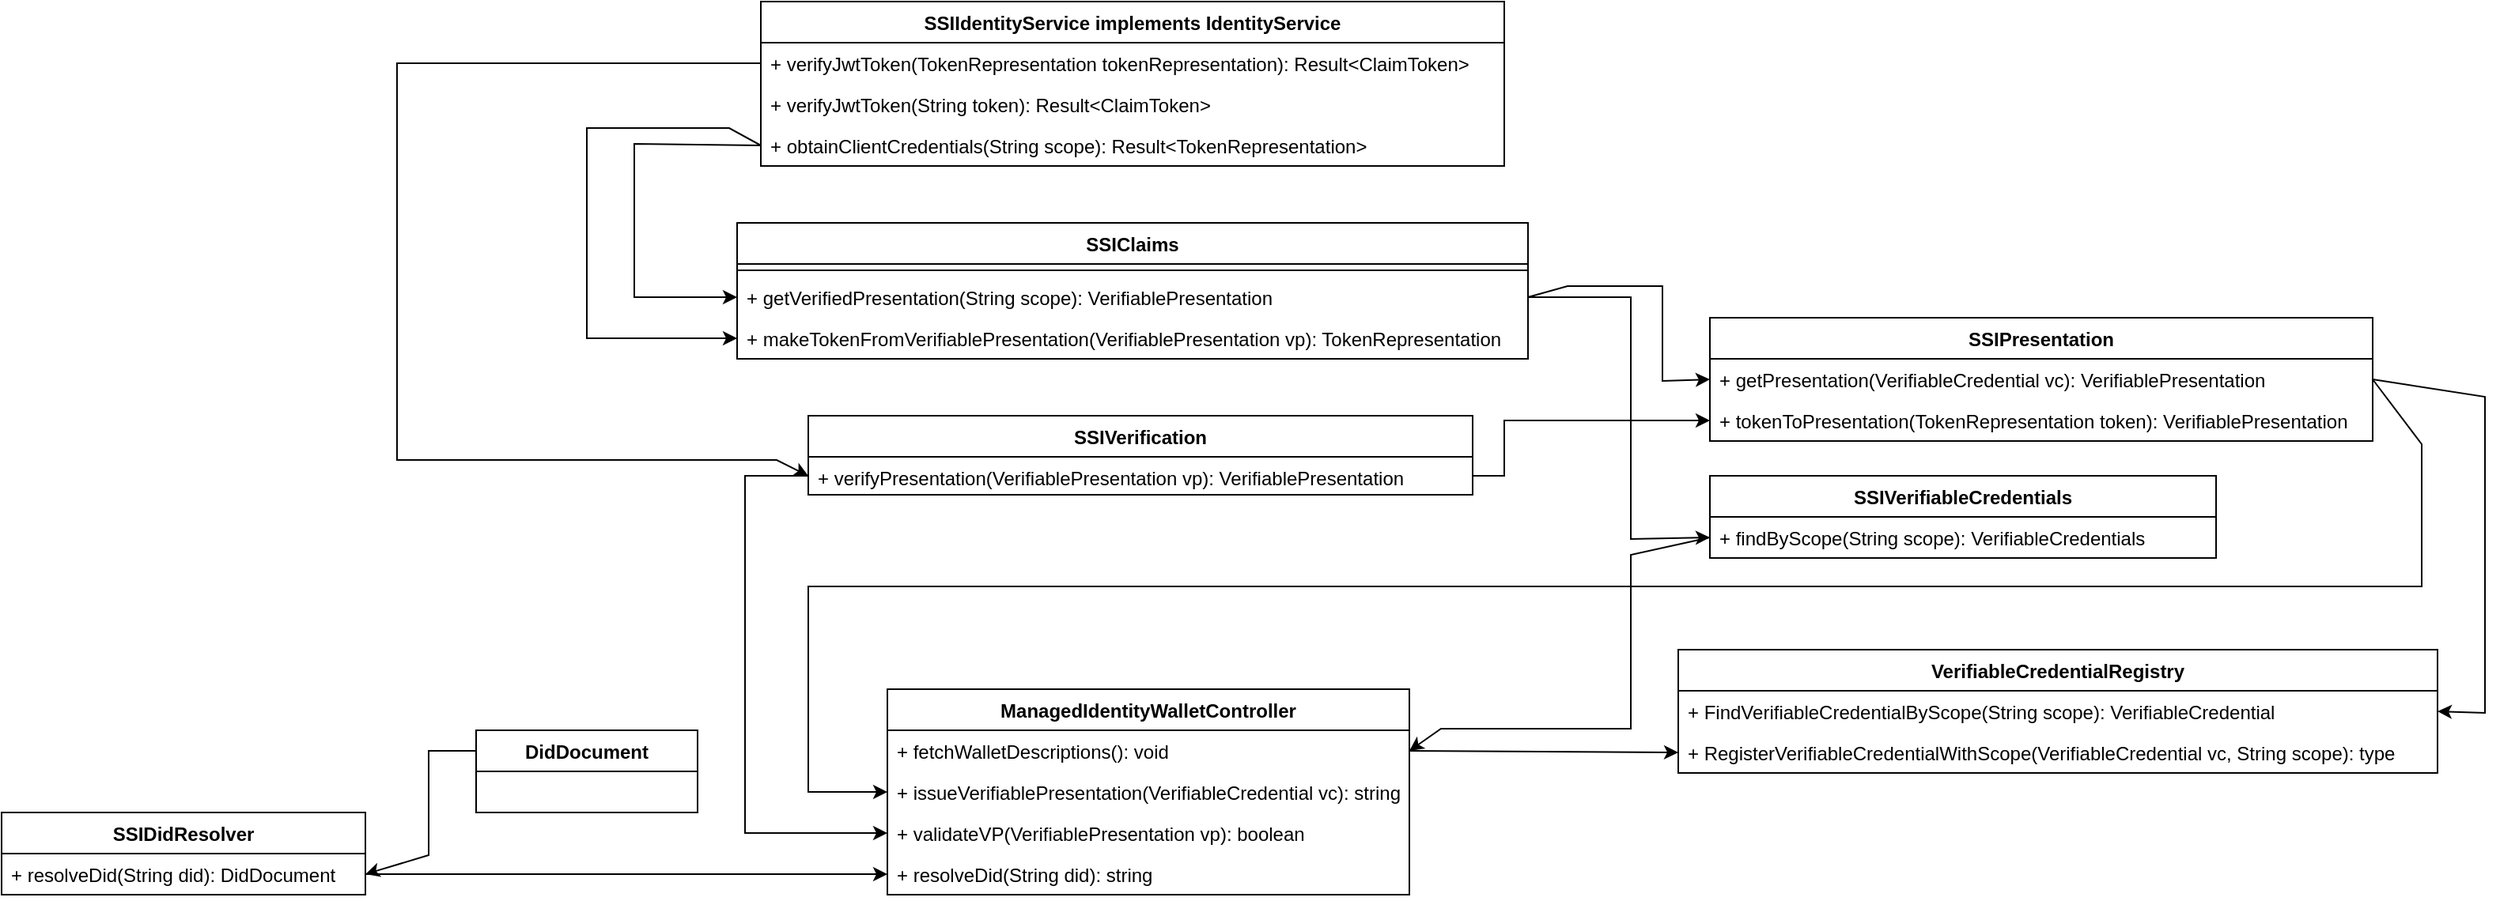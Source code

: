 <mxfile version="20.0.4" type="device"><diagram id="cY0l4qFCInL5Wr7yMhDO" name="Page-1"><mxGraphModel dx="2062" dy="1122" grid="1" gridSize="10" guides="1" tooltips="1" connect="1" arrows="1" fold="1" page="1" pageScale="1" pageWidth="827" pageHeight="1169" math="0" shadow="0"><root><mxCell id="0"/><mxCell id="1" parent="0"/><mxCell id="R4j7TFwCLN9ARN8fdt7h-1" value="SSIClaims" style="swimlane;fontStyle=1;align=center;verticalAlign=top;childLayout=stackLayout;horizontal=1;startSize=26;horizontalStack=0;resizeParent=1;resizeParentMax=0;resizeLast=0;collapsible=1;marginBottom=0;" parent="1" vertex="1"><mxGeometry x="915" y="160" width="500" height="86" as="geometry"/></mxCell><mxCell id="R4j7TFwCLN9ARN8fdt7h-3" value="" style="line;strokeWidth=1;fillColor=none;align=left;verticalAlign=middle;spacingTop=-1;spacingLeft=3;spacingRight=3;rotatable=0;labelPosition=right;points=[];portConstraint=eastwest;" parent="R4j7TFwCLN9ARN8fdt7h-1" vertex="1"><mxGeometry y="26" width="500" height="8" as="geometry"/></mxCell><mxCell id="R4j7TFwCLN9ARN8fdt7h-4" value="+ getVerifiedPresentation(String scope): VerifiablePresentation&#10;" style="text;strokeColor=none;fillColor=none;align=left;verticalAlign=top;spacingLeft=4;spacingRight=4;overflow=hidden;rotatable=0;points=[[0,0.5],[1,0.5]];portConstraint=eastwest;" parent="R4j7TFwCLN9ARN8fdt7h-1" vertex="1"><mxGeometry y="34" width="500" height="26" as="geometry"/></mxCell><mxCell id="R4j7TFwCLN9ARN8fdt7h-5" value="+ makeTokenFromVerifiablePresentation(VerifiablePresentation vp): TokenRepresentation" style="text;strokeColor=none;fillColor=none;align=left;verticalAlign=top;spacingLeft=4;spacingRight=4;overflow=hidden;rotatable=0;points=[[0,0.5],[1,0.5]];portConstraint=eastwest;" parent="R4j7TFwCLN9ARN8fdt7h-1" vertex="1"><mxGeometry y="60" width="500" height="26" as="geometry"/></mxCell><mxCell id="R4j7TFwCLN9ARN8fdt7h-6" value="SSIIdentityService implements IdentityService" style="swimlane;fontStyle=1;childLayout=stackLayout;horizontal=1;startSize=26;fillColor=none;horizontalStack=0;resizeParent=1;resizeParentMax=0;resizeLast=0;collapsible=1;marginBottom=0;" parent="1" vertex="1"><mxGeometry x="930" y="20" width="470" height="104" as="geometry"/></mxCell><mxCell id="R4j7TFwCLN9ARN8fdt7h-8" value="+ verifyJwtToken(TokenRepresentation tokenRepresentation): Result&lt;ClaimToken&gt;" style="text;strokeColor=none;fillColor=none;align=left;verticalAlign=top;spacingLeft=4;spacingRight=4;overflow=hidden;rotatable=0;points=[[0,0.5],[1,0.5]];portConstraint=eastwest;" parent="R4j7TFwCLN9ARN8fdt7h-6" vertex="1"><mxGeometry y="26" width="470" height="26" as="geometry"/></mxCell><mxCell id="R4j7TFwCLN9ARN8fdt7h-9" value="+ verifyJwtToken(String token): Result&lt;ClaimToken&gt;" style="text;strokeColor=none;fillColor=none;align=left;verticalAlign=top;spacingLeft=4;spacingRight=4;overflow=hidden;rotatable=0;points=[[0,0.5],[1,0.5]];portConstraint=eastwest;" parent="R4j7TFwCLN9ARN8fdt7h-6" vertex="1"><mxGeometry y="52" width="470" height="26" as="geometry"/></mxCell><mxCell id="R4j7TFwCLN9ARN8fdt7h-7" value="+ obtainClientCredentials(String scope): Result&lt;TokenRepresentation&gt;" style="text;strokeColor=none;fillColor=none;align=left;verticalAlign=top;spacingLeft=4;spacingRight=4;overflow=hidden;rotatable=0;points=[[0,0.5],[1,0.5]];portConstraint=eastwest;" parent="R4j7TFwCLN9ARN8fdt7h-6" vertex="1"><mxGeometry y="78" width="470" height="26" as="geometry"/></mxCell><mxCell id="R4j7TFwCLN9ARN8fdt7h-10" value="SSIDidResolver" style="swimlane;fontStyle=1;childLayout=stackLayout;horizontal=1;startSize=26;fillColor=none;horizontalStack=0;resizeParent=1;resizeParentMax=0;resizeLast=0;collapsible=1;marginBottom=0;" parent="1" vertex="1"><mxGeometry x="450" y="533" width="230" height="52" as="geometry"/></mxCell><mxCell id="R4j7TFwCLN9ARN8fdt7h-11" value="+ resolveDid(String did): DidDocument" style="text;strokeColor=none;fillColor=none;align=left;verticalAlign=top;spacingLeft=4;spacingRight=4;overflow=hidden;rotatable=0;points=[[0,0.5],[1,0.5]];portConstraint=eastwest;" parent="R4j7TFwCLN9ARN8fdt7h-10" vertex="1"><mxGeometry y="26" width="230" height="26" as="geometry"/></mxCell><mxCell id="R4j7TFwCLN9ARN8fdt7h-14" value="DidDocument" style="swimlane;fontStyle=1;childLayout=stackLayout;horizontal=1;startSize=26;fillColor=none;horizontalStack=0;resizeParent=1;resizeParentMax=0;resizeLast=0;collapsible=1;marginBottom=0;" parent="1" vertex="1"><mxGeometry x="750" y="481" width="140" height="52" as="geometry"/></mxCell><mxCell id="R4j7TFwCLN9ARN8fdt7h-18" value="SSIVerification" style="swimlane;fontStyle=1;childLayout=stackLayout;horizontal=1;startSize=26;fillColor=none;horizontalStack=0;resizeParent=1;resizeParentMax=0;resizeLast=0;collapsible=1;marginBottom=0;" parent="1" vertex="1"><mxGeometry x="960" y="282" width="420" height="50" as="geometry"/></mxCell><mxCell id="R4j7TFwCLN9ARN8fdt7h-19" value="+ verifyPresentation(VerifiablePresentation vp): VerifiablePresentation" style="text;strokeColor=none;fillColor=none;align=left;verticalAlign=top;spacingLeft=4;spacingRight=4;overflow=hidden;rotatable=0;points=[[0,0.5],[1,0.5]];portConstraint=eastwest;" parent="R4j7TFwCLN9ARN8fdt7h-18" vertex="1"><mxGeometry y="26" width="420" height="24" as="geometry"/></mxCell><mxCell id="R4j7TFwCLN9ARN8fdt7h-28" value="" style="endArrow=classic;html=1;rounded=0;exitX=0;exitY=0.5;exitDx=0;exitDy=0;entryX=0;entryY=0.5;entryDx=0;entryDy=0;" parent="1" source="R4j7TFwCLN9ARN8fdt7h-7" target="R4j7TFwCLN9ARN8fdt7h-4" edge="1"><mxGeometry width="50" height="50" relative="1" as="geometry"><mxPoint x="490" y="420" as="sourcePoint"/><mxPoint x="910" y="210" as="targetPoint"/><Array as="points"><mxPoint x="850" y="110"/><mxPoint x="850" y="207"/></Array></mxGeometry></mxCell><mxCell id="R4j7TFwCLN9ARN8fdt7h-29" value="SSIVerifiableCredentials" style="swimlane;fontStyle=1;childLayout=stackLayout;horizontal=1;startSize=26;fillColor=none;horizontalStack=0;resizeParent=1;resizeParentMax=0;resizeLast=0;collapsible=1;marginBottom=0;" parent="1" vertex="1"><mxGeometry x="1530" y="320" width="320" height="52" as="geometry"/></mxCell><mxCell id="R4j7TFwCLN9ARN8fdt7h-30" value="+ findByScope(String scope): VerifiableCredentials" style="text;strokeColor=none;fillColor=none;align=left;verticalAlign=top;spacingLeft=4;spacingRight=4;overflow=hidden;rotatable=0;points=[[0,0.5],[1,0.5]];portConstraint=eastwest;" parent="R4j7TFwCLN9ARN8fdt7h-29" vertex="1"><mxGeometry y="26" width="320" height="26" as="geometry"/></mxCell><mxCell id="R4j7TFwCLN9ARN8fdt7h-33" value="" style="endArrow=classic;html=1;rounded=0;exitX=1;exitY=0.5;exitDx=0;exitDy=0;entryX=0;entryY=0.5;entryDx=0;entryDy=0;" parent="1" source="R4j7TFwCLN9ARN8fdt7h-4" target="R4j7TFwCLN9ARN8fdt7h-30" edge="1"><mxGeometry width="50" height="50" relative="1" as="geometry"><mxPoint x="825" y="594" as="sourcePoint"/><mxPoint x="1465" y="743" as="targetPoint"/><Array as="points"><mxPoint x="1480" y="207"/><mxPoint x="1480" y="360"/></Array></mxGeometry></mxCell><mxCell id="R4j7TFwCLN9ARN8fdt7h-34" value="" style="endArrow=classic;html=1;rounded=0;entryX=0;entryY=0.5;entryDx=0;entryDy=0;exitX=1;exitY=0.5;exitDx=0;exitDy=0;" parent="1" source="R4j7TFwCLN9ARN8fdt7h-4" target="R4j7TFwCLN9ARN8fdt7h-23" edge="1"><mxGeometry width="50" height="50" relative="1" as="geometry"><mxPoint x="1305" y="745" as="sourcePoint"/><mxPoint x="1475" y="770" as="targetPoint"/><Array as="points"><mxPoint x="1440" y="200"/><mxPoint x="1500" y="200"/><mxPoint x="1500" y="260"/></Array></mxGeometry></mxCell><mxCell id="R4j7TFwCLN9ARN8fdt7h-35" value="ManagedIdentityWalletController" style="swimlane;fontStyle=1;childLayout=stackLayout;horizontal=1;startSize=26;fillColor=none;horizontalStack=0;resizeParent=1;resizeParentMax=0;resizeLast=0;collapsible=1;marginBottom=0;" parent="1" vertex="1"><mxGeometry x="1010" y="455" width="330" height="130" as="geometry"/></mxCell><mxCell id="R4j7TFwCLN9ARN8fdt7h-36" value="+ fetchWalletDescriptions(): void" style="text;strokeColor=none;fillColor=none;align=left;verticalAlign=top;spacingLeft=4;spacingRight=4;overflow=hidden;rotatable=0;points=[[0,0.5],[1,0.5]];portConstraint=eastwest;" parent="R4j7TFwCLN9ARN8fdt7h-35" vertex="1"><mxGeometry y="26" width="330" height="26" as="geometry"/></mxCell><mxCell id="R4j7TFwCLN9ARN8fdt7h-38" value="+ issueVerifiablePresentation(VerifiableCredential vc): string" style="text;strokeColor=none;fillColor=none;align=left;verticalAlign=top;spacingLeft=4;spacingRight=4;overflow=hidden;rotatable=0;points=[[0,0.5],[1,0.5]];portConstraint=eastwest;" parent="R4j7TFwCLN9ARN8fdt7h-35" vertex="1"><mxGeometry y="52" width="330" height="26" as="geometry"/></mxCell><mxCell id="L2JPRFRERpdYFXuFZokh-3" value="+ validateVP(VerifiablePresentation vp): boolean" style="text;strokeColor=none;fillColor=none;align=left;verticalAlign=top;spacingLeft=4;spacingRight=4;overflow=hidden;rotatable=0;points=[[0,0.5],[1,0.5]];portConstraint=eastwest;" parent="R4j7TFwCLN9ARN8fdt7h-35" vertex="1"><mxGeometry y="78" width="330" height="26" as="geometry"/></mxCell><mxCell id="R4j7TFwCLN9ARN8fdt7h-73" value="+ resolveDid(String did): string" style="text;strokeColor=none;fillColor=none;align=left;verticalAlign=top;spacingLeft=4;spacingRight=4;overflow=hidden;rotatable=0;points=[[0,0.5],[1,0.5]];portConstraint=eastwest;" parent="R4j7TFwCLN9ARN8fdt7h-35" vertex="1"><mxGeometry y="104" width="330" height="26" as="geometry"/></mxCell><mxCell id="R4j7TFwCLN9ARN8fdt7h-39" value="" style="endArrow=classic;html=1;rounded=0;entryX=1;entryY=0.5;entryDx=0;entryDy=0;exitX=0;exitY=0.25;exitDx=0;exitDy=0;" parent="1" source="R4j7TFwCLN9ARN8fdt7h-14" target="R4j7TFwCLN9ARN8fdt7h-11" edge="1"><mxGeometry width="50" height="50" relative="1" as="geometry"><mxPoint x="175" y="287" as="sourcePoint"/><mxPoint x="311" y="411" as="targetPoint"/><Array as="points"><mxPoint x="720" y="494"/><mxPoint x="720" y="560"/></Array></mxGeometry></mxCell><mxCell id="R4j7TFwCLN9ARN8fdt7h-47" value="" style="endArrow=classic;html=1;rounded=0;exitX=0;exitY=0.5;exitDx=0;exitDy=0;entryX=1;entryY=0.5;entryDx=0;entryDy=0;" parent="1" source="R4j7TFwCLN9ARN8fdt7h-30" target="R4j7TFwCLN9ARN8fdt7h-36" edge="1"><mxGeometry width="50" height="50" relative="1" as="geometry"><mxPoint x="1310" y="752" as="sourcePoint"/><mxPoint x="1935" y="795" as="targetPoint"/><Array as="points"><mxPoint x="1480" y="370"/><mxPoint x="1480" y="480"/><mxPoint x="1360" y="480"/></Array></mxGeometry></mxCell><mxCell id="R4j7TFwCLN9ARN8fdt7h-48" value="" style="endArrow=classic;html=1;rounded=0;entryX=0;entryY=0.5;entryDx=0;entryDy=0;exitX=1;exitY=0.5;exitDx=0;exitDy=0;" parent="1" source="R4j7TFwCLN9ARN8fdt7h-19" target="R4j7TFwCLN9ARN8fdt7h-24" edge="1"><mxGeometry width="50" height="50" relative="1" as="geometry"><mxPoint x="1310" y="752.0" as="sourcePoint"/><mxPoint x="1446" y="633.0" as="targetPoint"/><Array as="points"><mxPoint x="1400" y="320"/><mxPoint x="1400" y="285"/><mxPoint x="1500" y="285"/></Array></mxGeometry></mxCell><mxCell id="R4j7TFwCLN9ARN8fdt7h-50" value="" style="endArrow=classic;html=1;rounded=0;exitX=0;exitY=0.5;exitDx=0;exitDy=0;entryX=0;entryY=0.5;entryDx=0;entryDy=0;" parent="1" source="R4j7TFwCLN9ARN8fdt7h-8" target="R4j7TFwCLN9ARN8fdt7h-19" edge="1"><mxGeometry width="50" height="50" relative="1" as="geometry"><mxPoint x="260" y="169" as="sourcePoint"/><mxPoint x="245" y="327" as="targetPoint"/><Array as="points"><mxPoint x="700" y="59"/><mxPoint x="700" y="310"/><mxPoint x="940" y="310"/></Array></mxGeometry></mxCell><mxCell id="R4j7TFwCLN9ARN8fdt7h-54" style="edgeStyle=none;rounded=0;orthogonalLoop=1;jettySize=auto;html=1;exitX=0;exitY=0.5;exitDx=0;exitDy=0;entryX=0;entryY=0.5;entryDx=0;entryDy=0;startArrow=classic;startFill=1;endArrow=none;endFill=0;" parent="1" source="R4j7TFwCLN9ARN8fdt7h-5" target="R4j7TFwCLN9ARN8fdt7h-7" edge="1"><mxGeometry relative="1" as="geometry"><mxPoint x="800" y="768.167" as="targetPoint"/><Array as="points"><mxPoint x="820" y="233"/><mxPoint x="820" y="100"/><mxPoint x="910" y="100"/></Array></mxGeometry></mxCell><mxCell id="R4j7TFwCLN9ARN8fdt7h-55" value="" style="endArrow=classic;html=1;rounded=0;exitX=1;exitY=0.5;exitDx=0;exitDy=0;entryX=0;entryY=0.5;entryDx=0;entryDy=0;" parent="1" source="R4j7TFwCLN9ARN8fdt7h-23" target="R4j7TFwCLN9ARN8fdt7h-38" edge="1"><mxGeometry width="50" height="50" relative="1" as="geometry"><mxPoint x="1310" y="752" as="sourcePoint"/><mxPoint x="1725" y="835" as="targetPoint"/><Array as="points"><mxPoint x="1980" y="300"/><mxPoint x="1980" y="390"/><mxPoint x="960" y="390"/><mxPoint x="960" y="520"/></Array></mxGeometry></mxCell><mxCell id="R4j7TFwCLN9ARN8fdt7h-64" value="VerifiableCredentialRegistry" style="swimlane;fontStyle=1;childLayout=stackLayout;horizontal=1;startSize=26;fillColor=none;horizontalStack=0;resizeParent=1;resizeParentMax=0;resizeLast=0;collapsible=1;marginBottom=0;" parent="1" vertex="1"><mxGeometry x="1510" y="430" width="480" height="78" as="geometry"/></mxCell><mxCell id="R4j7TFwCLN9ARN8fdt7h-65" value="+ FindVerifiableCredentialByScope(String scope): VerifiableCredential" style="text;strokeColor=none;fillColor=none;align=left;verticalAlign=top;spacingLeft=4;spacingRight=4;overflow=hidden;rotatable=0;points=[[0,0.5],[1,0.5]];portConstraint=eastwest;" parent="R4j7TFwCLN9ARN8fdt7h-64" vertex="1"><mxGeometry y="26" width="480" height="26" as="geometry"/></mxCell><mxCell id="R4j7TFwCLN9ARN8fdt7h-66" value="+ RegisterVerifiableCredentialWithScope(VerifiableCredential vc, String scope): type" style="text;strokeColor=none;fillColor=none;align=left;verticalAlign=top;spacingLeft=4;spacingRight=4;overflow=hidden;rotatable=0;points=[[0,0.5],[1,0.5]];portConstraint=eastwest;" parent="R4j7TFwCLN9ARN8fdt7h-64" vertex="1"><mxGeometry y="52" width="480" height="26" as="geometry"/></mxCell><mxCell id="R4j7TFwCLN9ARN8fdt7h-70" value="" style="endArrow=classic;html=1;rounded=0;exitX=1;exitY=0.5;exitDx=0;exitDy=0;entryX=0;entryY=0.5;entryDx=0;entryDy=0;" parent="1" source="R4j7TFwCLN9ARN8fdt7h-36" target="R4j7TFwCLN9ARN8fdt7h-66" edge="1"><mxGeometry width="50" height="50" relative="1" as="geometry"><mxPoint x="2215" y="780" as="sourcePoint"/><mxPoint x="2305" y="779" as="targetPoint"/><Array as="points"/></mxGeometry></mxCell><mxCell id="R4j7TFwCLN9ARN8fdt7h-74" value="" style="endArrow=classic;html=1;rounded=0;exitX=1;exitY=0.5;exitDx=0;exitDy=0;entryX=0;entryY=0.5;entryDx=0;entryDy=0;" parent="1" source="R4j7TFwCLN9ARN8fdt7h-11" target="R4j7TFwCLN9ARN8fdt7h-73" edge="1"><mxGeometry width="50" height="50" relative="1" as="geometry"><mxPoint x="1310" y="752" as="sourcePoint"/><mxPoint x="1895" y="806" as="targetPoint"/><Array as="points"/></mxGeometry></mxCell><mxCell id="R4j7TFwCLN9ARN8fdt7h-77" value="" style="endArrow=classic;html=1;rounded=0;exitX=1;exitY=0.5;exitDx=0;exitDy=0;entryX=1;entryY=0.5;entryDx=0;entryDy=0;startArrow=none;" parent="1" source="R4j7TFwCLN9ARN8fdt7h-22" target="R4j7TFwCLN9ARN8fdt7h-65" edge="1"><mxGeometry width="50" height="50" relative="1" as="geometry"><mxPoint x="1785" y="634" as="sourcePoint"/><mxPoint x="1945.32" y="759.084" as="targetPoint"/><Array as="points"><mxPoint x="2020" y="270"/><mxPoint x="2020" y="470"/></Array></mxGeometry></mxCell><mxCell id="L2JPRFRERpdYFXuFZokh-4" value="" style="endArrow=classic;html=1;rounded=0;entryX=0;entryY=0.5;entryDx=0;entryDy=0;exitX=0;exitY=0.5;exitDx=0;exitDy=0;" parent="1" source="R4j7TFwCLN9ARN8fdt7h-19" target="L2JPRFRERpdYFXuFZokh-3" edge="1"><mxGeometry width="50" height="50" relative="1" as="geometry"><mxPoint x="1145" y="1085" as="sourcePoint"/><mxPoint x="1195" y="1035" as="targetPoint"/><Array as="points"><mxPoint x="920" y="320"/><mxPoint x="920" y="546"/></Array></mxGeometry></mxCell><mxCell id="R4j7TFwCLN9ARN8fdt7h-22" value="SSIPresentation" style="swimlane;fontStyle=1;childLayout=stackLayout;horizontal=1;startSize=26;fillColor=none;horizontalStack=0;resizeParent=1;resizeParentMax=0;resizeLast=0;collapsible=1;marginBottom=0;" parent="1" vertex="1"><mxGeometry x="1530" y="220" width="419" height="78" as="geometry"/></mxCell><mxCell id="R4j7TFwCLN9ARN8fdt7h-23" value="+ getPresentation(VerifiableCredential vc): VerifiablePresentation" style="text;strokeColor=none;fillColor=none;align=left;verticalAlign=top;spacingLeft=4;spacingRight=4;overflow=hidden;rotatable=0;points=[[0,0.5],[1,0.5]];portConstraint=eastwest;" parent="R4j7TFwCLN9ARN8fdt7h-22" vertex="1"><mxGeometry y="26" width="419" height="26" as="geometry"/></mxCell><mxCell id="R4j7TFwCLN9ARN8fdt7h-24" value="+ tokenToPresentation(TokenRepresentation token): VerifiablePresentation" style="text;strokeColor=none;fillColor=none;align=left;verticalAlign=top;spacingLeft=4;spacingRight=4;overflow=hidden;rotatable=0;points=[[0,0.5],[1,0.5]];portConstraint=eastwest;" parent="R4j7TFwCLN9ARN8fdt7h-22" vertex="1"><mxGeometry y="52" width="419" height="26" as="geometry"/></mxCell></root></mxGraphModel></diagram></mxfile>